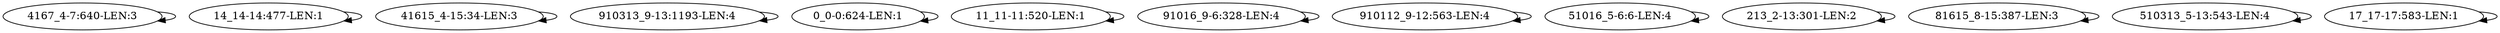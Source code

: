 digraph G {
    "4167_4-7:640-LEN:3" -> "4167_4-7:640-LEN:3";
    "14_14-14:477-LEN:1" -> "14_14-14:477-LEN:1";
    "41615_4-15:34-LEN:3" -> "41615_4-15:34-LEN:3";
    "910313_9-13:1193-LEN:4" -> "910313_9-13:1193-LEN:4";
    "0_0-0:624-LEN:1" -> "0_0-0:624-LEN:1";
    "11_11-11:520-LEN:1" -> "11_11-11:520-LEN:1";
    "91016_9-6:328-LEN:4" -> "91016_9-6:328-LEN:4";
    "910112_9-12:563-LEN:4" -> "910112_9-12:563-LEN:4";
    "51016_5-6:6-LEN:4" -> "51016_5-6:6-LEN:4";
    "213_2-13:301-LEN:2" -> "213_2-13:301-LEN:2";
    "81615_8-15:387-LEN:3" -> "81615_8-15:387-LEN:3";
    "510313_5-13:543-LEN:4" -> "510313_5-13:543-LEN:4";
    "17_17-17:583-LEN:1" -> "17_17-17:583-LEN:1";
}

